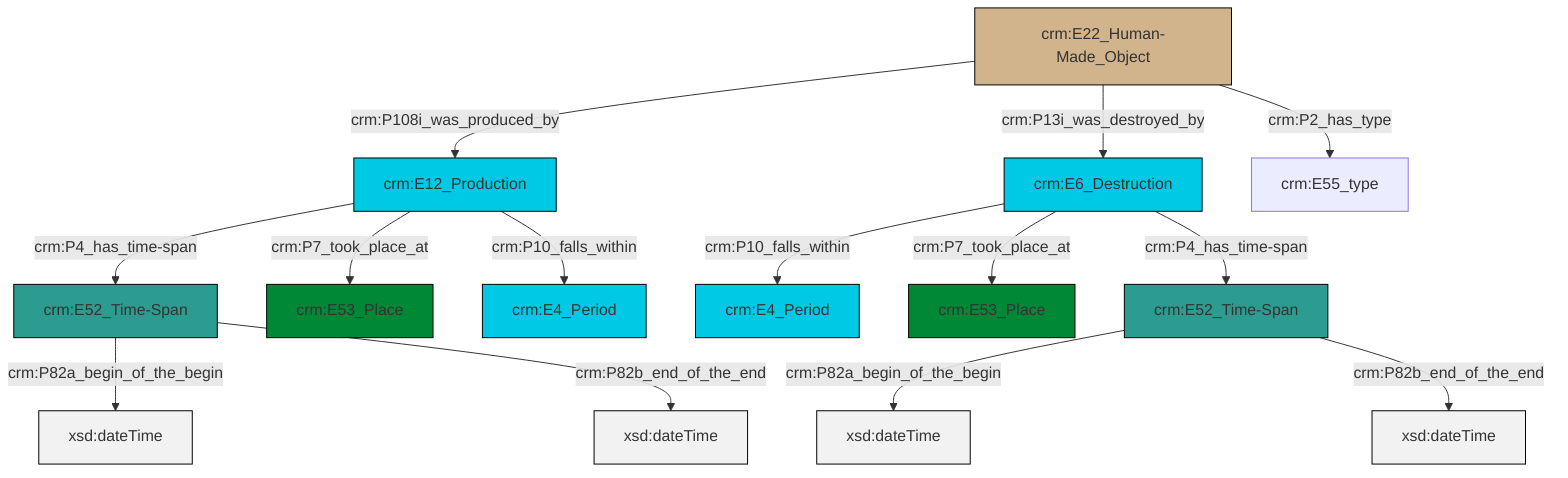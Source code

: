 graph TD
classDef Literal fill:#f2f2f2,stroke:#000000;
classDef CRM_Entity fill:#FFFFFF,stroke:#000000;
classDef Temporal_Entity fill:#00C9E6, stroke:#000000;
classDef Type fill:#E18312, stroke:#000000;
classDef Time-Span fill:#2C9C91, stroke:#000000;
classDef Appellation fill:#FFEB7F, stroke:#000000;
classDef Place fill:#008836, stroke:#000000;
classDef Persistent_Item fill:#B266B2, stroke:#000000;
classDef Conceptual_Object fill:#FFD700, stroke:#000000;
classDef Physical_Thing fill:#D2B48C, stroke:#000000;
classDef Actor fill:#f58aad, stroke:#000000;
classDef PC_Classes fill:#4ce600, stroke:#000000;
classDef Multi fill:#cccccc,stroke:#000000;

2["crm:E52_Time-Span"]:::Time-Span -->|crm:P82a_begin_of_the_begin| 3[xsd:dateTime]:::Literal
4["crm:E52_Time-Span"]:::Time-Span -->|crm:P82a_begin_of_the_begin| 5[xsd:dateTime]:::Literal
4["crm:E52_Time-Span"]:::Time-Span -->|crm:P82b_end_of_the_end| 10[xsd:dateTime]:::Literal
11["crm:E22_Human-Made_Object"]:::Physical_Thing -->|crm:P108i_was_produced_by| 13["crm:E12_Production"]:::Temporal_Entity
8["crm:E6_Destruction"]:::Temporal_Entity -->|crm:P10_falls_within| 6["crm:E4_Period"]:::Temporal_Entity
13["crm:E12_Production"]:::Temporal_Entity -->|crm:P4_has_time-span| 2["crm:E52_Time-Span"]:::Time-Span
8["crm:E6_Destruction"]:::Temporal_Entity -->|crm:P7_took_place_at| 18["crm:E53_Place"]:::Place
2["crm:E52_Time-Span"]:::Time-Span -->|crm:P82b_end_of_the_end| 19[xsd:dateTime]:::Literal
13["crm:E12_Production"]:::Temporal_Entity -->|crm:P7_took_place_at| 0["crm:E53_Place"]:::Place
11["crm:E22_Human-Made_Object"]:::Physical_Thing -->|crm:P13i_was_destroyed_by| 8["crm:E6_Destruction"]:::Temporal_Entity
11["crm:E22_Human-Made_Object"]:::Physical_Thing -->|crm:P2_has_type| 16["crm:E55_type"]:::Default
8["crm:E6_Destruction"]:::Temporal_Entity -->|crm:P4_has_time-span| 4["crm:E52_Time-Span"]:::Time-Span
13["crm:E12_Production"]:::Temporal_Entity -->|crm:P10_falls_within| 14["crm:E4_Period"]:::Temporal_Entity